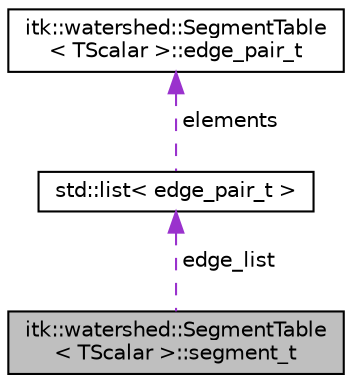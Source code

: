 digraph "itk::watershed::SegmentTable&lt; TScalar &gt;::segment_t"
{
 // LATEX_PDF_SIZE
  edge [fontname="Helvetica",fontsize="10",labelfontname="Helvetica",labelfontsize="10"];
  node [fontname="Helvetica",fontsize="10",shape=record];
  Node1 [label="itk::watershed::SegmentTable\l\< TScalar \>::segment_t",height=0.2,width=0.4,color="black", fillcolor="grey75", style="filled", fontcolor="black",tooltip=" "];
  Node2 -> Node1 [dir="back",color="darkorchid3",fontsize="10",style="dashed",label=" edge_list" ,fontname="Helvetica"];
  Node2 [label="std::list\< edge_pair_t \>",height=0.2,width=0.4,color="black", fillcolor="white", style="filled",tooltip=" "];
  Node3 -> Node2 [dir="back",color="darkorchid3",fontsize="10",style="dashed",label=" elements" ,fontname="Helvetica"];
  Node3 [label="itk::watershed::SegmentTable\l\< TScalar \>::edge_pair_t",height=0.2,width=0.4,color="black", fillcolor="white", style="filled",URL="$structitk_1_1watershed_1_1SegmentTable_1_1edge__pair__t.html",tooltip=" "];
}
